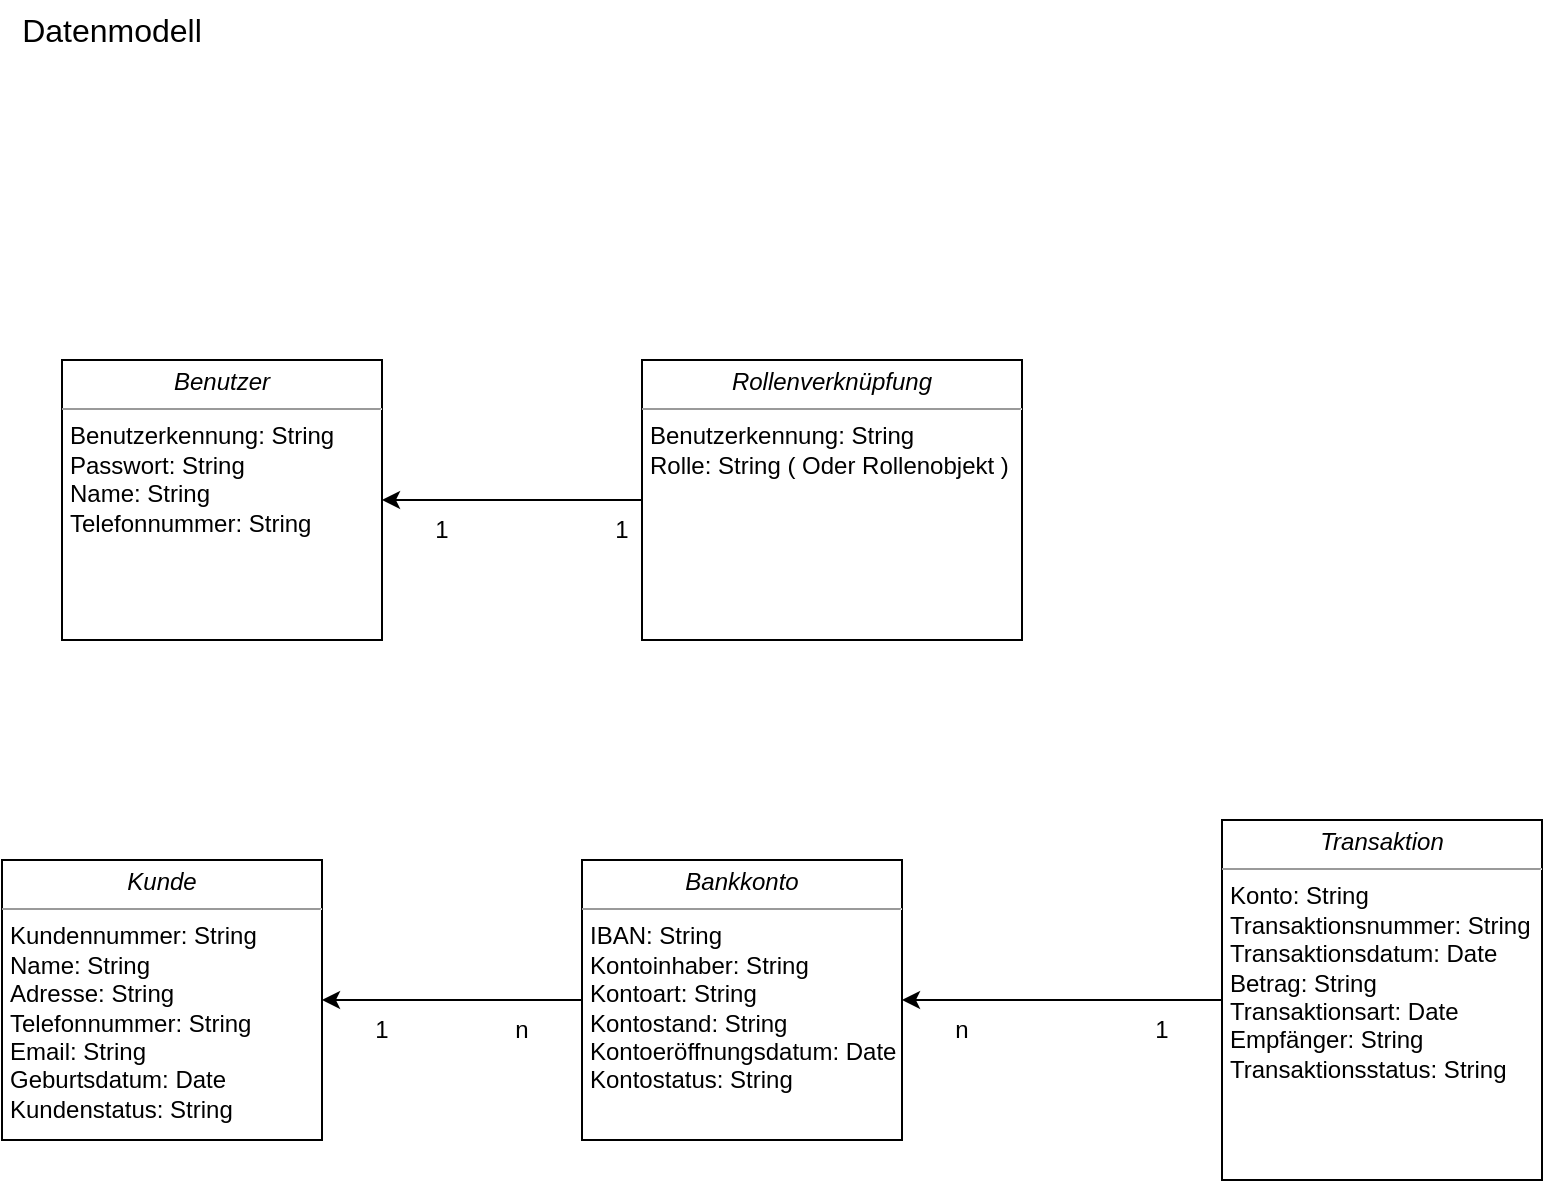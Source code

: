 <mxfile version="26.2.10" pages="2">
  <diagram name="Datenmodell" id="c4acf3e9-155e-7222-9cf6-157b1a14988f">
    <mxGraphModel dx="1044" dy="508" grid="1" gridSize="10" guides="1" tooltips="1" connect="1" arrows="1" fold="1" page="1" pageScale="1" pageWidth="850" pageHeight="1100" background="none" math="0" shadow="0">
      <root>
        <mxCell id="0" />
        <mxCell id="1" parent="0" />
        <mxCell id="5d2195bd80daf111-18" value="&lt;p style=&quot;margin:0px;margin-top:4px;text-align:center;&quot;&gt;&lt;i&gt;Benutzer&lt;/i&gt;&lt;/p&gt;&lt;hr size=&quot;1&quot;&gt;&lt;p style=&quot;margin:0px;margin-left:4px;&quot;&gt;Benutzerkennung: String&lt;br&gt;Passwort: String&lt;/p&gt;&lt;p style=&quot;margin:0px;margin-left:4px;&quot;&gt;Name: String&lt;/p&gt;&lt;p style=&quot;margin:0px;margin-left:4px;&quot;&gt;Telefonnummer: String&lt;/p&gt;&lt;p style=&quot;margin:0px;margin-left:4px;&quot;&gt;&lt;br&gt;&lt;/p&gt;" style="verticalAlign=top;align=left;overflow=fill;fontSize=12;fontFamily=Helvetica;html=1;rounded=0;shadow=0;comic=0;labelBackgroundColor=none;strokeWidth=1" parent="1" vertex="1">
          <mxGeometry x="50" y="190" width="160" height="140" as="geometry" />
        </mxCell>
        <mxCell id="8VdmQcnPT38chv_HORw9-2" value="" style="edgeStyle=orthogonalEdgeStyle;rounded=0;orthogonalLoop=1;jettySize=auto;html=1;" parent="1" source="Z0etsLBBXspUUZ8_k3zE-2" target="5d2195bd80daf111-18" edge="1">
          <mxGeometry relative="1" as="geometry" />
        </mxCell>
        <mxCell id="Z0etsLBBXspUUZ8_k3zE-2" value="&lt;p style=&quot;margin:0px;margin-top:4px;text-align:center;&quot;&gt;&lt;i&gt;Rollenverknüpfung&lt;/i&gt;&lt;/p&gt;&lt;hr size=&quot;1&quot;&gt;&lt;p style=&quot;margin:0px;margin-left:4px;&quot;&gt;Benutzerkennung: String&lt;br&gt;Rolle: String ( Oder Rollenobjekt )&amp;nbsp;&lt;/p&gt;&lt;p style=&quot;margin:0px;margin-left:4px;&quot;&gt;&lt;br&gt;&lt;/p&gt;" style="verticalAlign=top;align=left;overflow=fill;fontSize=12;fontFamily=Helvetica;html=1;rounded=0;shadow=0;comic=0;labelBackgroundColor=none;strokeWidth=1" parent="1" vertex="1">
          <mxGeometry x="340" y="190" width="190" height="140" as="geometry" />
        </mxCell>
        <mxCell id="Z0etsLBBXspUUZ8_k3zE-3" value="&lt;p style=&quot;margin:0px;margin-top:4px;text-align:center;&quot;&gt;&lt;i&gt;Kunde&lt;/i&gt;&lt;/p&gt;&lt;hr size=&quot;1&quot;&gt;&lt;p style=&quot;margin:0px;margin-left:4px;&quot;&gt;Kundennummer: String&lt;br&gt;&lt;/p&gt;&lt;p style=&quot;margin:0px;margin-left:4px;&quot;&gt;Name: String&lt;/p&gt;&lt;p style=&quot;margin:0px;margin-left:4px;&quot;&gt;Adresse: String&lt;/p&gt;&lt;p style=&quot;margin:0px;margin-left:4px;&quot;&gt;Telefonnummer: String&lt;/p&gt;&lt;p style=&quot;margin:0px;margin-left:4px;&quot;&gt;Email: String&lt;/p&gt;&lt;p style=&quot;margin:0px;margin-left:4px;&quot;&gt;Geburtsdatum: Date&lt;/p&gt;&lt;p style=&quot;margin:0px;margin-left:4px;&quot;&gt;Kundenstatus: String&lt;/p&gt;" style="verticalAlign=top;align=left;overflow=fill;fontSize=12;fontFamily=Helvetica;html=1;rounded=0;shadow=0;comic=0;labelBackgroundColor=none;strokeWidth=1" parent="1" vertex="1">
          <mxGeometry x="20" y="440" width="160" height="140" as="geometry" />
        </mxCell>
        <mxCell id="8VdmQcnPT38chv_HORw9-17" style="edgeStyle=orthogonalEdgeStyle;rounded=0;orthogonalLoop=1;jettySize=auto;html=1;entryX=1;entryY=0.5;entryDx=0;entryDy=0;" parent="1" source="Z0etsLBBXspUUZ8_k3zE-5" target="Z0etsLBBXspUUZ8_k3zE-3" edge="1">
          <mxGeometry relative="1" as="geometry" />
        </mxCell>
        <mxCell id="Z0etsLBBXspUUZ8_k3zE-5" value="&lt;p style=&quot;margin:0px;margin-top:4px;text-align:center;&quot;&gt;&lt;i&gt;Bankkonto&lt;/i&gt;&lt;/p&gt;&lt;hr size=&quot;1&quot;&gt;&lt;p style=&quot;margin:0px;margin-left:4px;&quot;&gt;IBAN: String&lt;br&gt;&lt;/p&gt;&lt;p style=&quot;margin:0px;margin-left:4px;&quot;&gt;Kontoinhaber: String&lt;/p&gt;&lt;p style=&quot;margin:0px;margin-left:4px;&quot;&gt;Kontoart: String&lt;/p&gt;&lt;p style=&quot;margin:0px;margin-left:4px;&quot;&gt;Kontostand: String&lt;/p&gt;&lt;p style=&quot;margin:0px;margin-left:4px;&quot;&gt;Kontoeröffnungsdatum: Date&lt;/p&gt;&lt;p style=&quot;margin:0px;margin-left:4px;&quot;&gt;Kontostatus: String&lt;/p&gt;" style="verticalAlign=top;align=left;overflow=fill;fontSize=12;fontFamily=Helvetica;html=1;rounded=0;shadow=0;comic=0;labelBackgroundColor=none;strokeWidth=1" parent="1" vertex="1">
          <mxGeometry x="310" y="440" width="160" height="140" as="geometry" />
        </mxCell>
        <mxCell id="8VdmQcnPT38chv_HORw9-6" style="edgeStyle=orthogonalEdgeStyle;rounded=0;orthogonalLoop=1;jettySize=auto;html=1;entryX=1;entryY=0.5;entryDx=0;entryDy=0;" parent="1" source="Z0etsLBBXspUUZ8_k3zE-6" target="Z0etsLBBXspUUZ8_k3zE-5" edge="1">
          <mxGeometry relative="1" as="geometry" />
        </mxCell>
        <mxCell id="Z0etsLBBXspUUZ8_k3zE-6" value="&lt;p style=&quot;margin:0px;margin-top:4px;text-align:center;&quot;&gt;&lt;i&gt;Transaktion&lt;/i&gt;&lt;/p&gt;&lt;hr size=&quot;1&quot;&gt;&lt;p style=&quot;margin:0px;margin-left:4px;&quot;&gt;Konto: String&lt;br&gt;&lt;/p&gt;&lt;p style=&quot;margin:0px;margin-left:4px;&quot;&gt;Transaktionsnummer: String&lt;/p&gt;&lt;p style=&quot;margin:0px;margin-left:4px;&quot;&gt;Transaktionsdatum: Date&lt;/p&gt;&lt;p style=&quot;margin:0px;margin-left:4px;&quot;&gt;Betrag: String&lt;/p&gt;&lt;p style=&quot;margin:0px;margin-left:4px;&quot;&gt;Transaktionsart: Date&lt;/p&gt;&lt;p style=&quot;margin:0px;margin-left:4px;&quot;&gt;Empfänger: String&lt;/p&gt;&lt;p style=&quot;margin:0px;margin-left:4px;&quot;&gt;Transaktionsstatus: String&lt;/p&gt;" style="verticalAlign=top;align=left;overflow=fill;fontSize=12;fontFamily=Helvetica;html=1;rounded=0;shadow=0;comic=0;labelBackgroundColor=none;strokeWidth=1" parent="1" vertex="1">
          <mxGeometry x="630" y="420" width="160" height="180" as="geometry" />
        </mxCell>
        <mxCell id="8VdmQcnPT38chv_HORw9-3" value="1" style="text;html=1;align=center;verticalAlign=middle;whiteSpace=wrap;rounded=0;" parent="1" vertex="1">
          <mxGeometry x="300" y="260" width="60" height="30" as="geometry" />
        </mxCell>
        <mxCell id="8VdmQcnPT38chv_HORw9-5" value="1" style="text;html=1;align=center;verticalAlign=middle;whiteSpace=wrap;rounded=0;" parent="1" vertex="1">
          <mxGeometry x="210" y="260" width="60" height="30" as="geometry" />
        </mxCell>
        <mxCell id="8VdmQcnPT38chv_HORw9-9" value="1" style="text;html=1;align=center;verticalAlign=middle;whiteSpace=wrap;rounded=0;" parent="1" vertex="1">
          <mxGeometry x="570" y="510" width="60" height="30" as="geometry" />
        </mxCell>
        <mxCell id="8VdmQcnPT38chv_HORw9-10" value="n" style="text;html=1;align=center;verticalAlign=middle;whiteSpace=wrap;rounded=0;" parent="1" vertex="1">
          <mxGeometry x="470" y="510" width="60" height="30" as="geometry" />
        </mxCell>
        <mxCell id="8VdmQcnPT38chv_HORw9-11" value="1" style="text;html=1;align=center;verticalAlign=middle;whiteSpace=wrap;rounded=0;" parent="1" vertex="1">
          <mxGeometry x="180" y="510" width="60" height="30" as="geometry" />
        </mxCell>
        <mxCell id="8VdmQcnPT38chv_HORw9-12" value="n" style="text;html=1;align=center;verticalAlign=middle;whiteSpace=wrap;rounded=0;" parent="1" vertex="1">
          <mxGeometry x="250" y="510" width="60" height="30" as="geometry" />
        </mxCell>
        <mxCell id="9hLuuKJGwngzi_8cxaEI-1" value="Datenmodell" style="text;strokeColor=none;fillColor=none;html=1;align=center;verticalAlign=middle;whiteSpace=wrap;rounded=0;fontSize=16;" parent="1" vertex="1">
          <mxGeometry x="20" y="10" width="110" height="30" as="geometry" />
        </mxCell>
      </root>
    </mxGraphModel>
  </diagram>
  <diagram id="qL2NnjRQjdQgOjW0ESIW" name="Anwendungsfallmodell">
    <mxGraphModel dx="3844" dy="1708" grid="0" gridSize="10" guides="1" tooltips="1" connect="1" arrows="1" fold="1" page="0" pageScale="1" pageWidth="827" pageHeight="1169" math="0" shadow="0">
      <root>
        <mxCell id="0" />
        <mxCell id="1" parent="0" />
        <mxCell id="QJYdXnABjzxTu_YOuyMo-1" value="Anwendungsfallmodell" style="text;strokeColor=none;fillColor=none;html=1;align=center;verticalAlign=middle;whiteSpace=wrap;rounded=0;fontSize=16;" parent="1" vertex="1">
          <mxGeometry x="-2250" y="-1141" width="189" height="30" as="geometry" />
        </mxCell>
        <mxCell id="5pvtJaNoTowh3pFW2rUU-2" value="&lt;div&gt;Kundenservice&lt;/div&gt;" style="shape=umlActor;verticalLabelPosition=bottom;verticalAlign=top;html=1;outlineConnect=0;" vertex="1" parent="1">
          <mxGeometry x="-2397" y="-1067" width="30" height="60" as="geometry" />
        </mxCell>
        <mxCell id="8fA6ZSBMHwZi45fozLJX-1" value="" style="rounded=0;whiteSpace=wrap;html=1;" vertex="1" parent="1">
          <mxGeometry x="-1616" y="-798" width="160" height="80" as="geometry" />
        </mxCell>
        <mxCell id="5pvtJaNoTowh3pFW2rUU-3" value="&lt;div&gt;Admin&lt;/div&gt;&lt;div&gt;&lt;br&gt;&lt;/div&gt;&lt;div&gt;&lt;br&gt;&lt;/div&gt;" style="shape=umlActor;verticalLabelPosition=bottom;verticalAlign=top;html=1;outlineConnect=0;" vertex="1" parent="1">
          <mxGeometry x="-2397" y="-859" width="30" height="60" as="geometry" />
        </mxCell>
        <mxCell id="BPHc0PbeHajEXwLzNZIl-1" value="Kreditmitarbeiter" style="shape=umlActor;verticalLabelPosition=bottom;verticalAlign=top;html=1;outlineConnect=0;" vertex="1" parent="1">
          <mxGeometry x="-2397" y="-960" width="30" height="60" as="geometry" />
        </mxCell>
        <mxCell id="BPHc0PbeHajEXwLzNZIl-3" value="" style="ellipse;whiteSpace=wrap;html=1;" vertex="1" parent="1">
          <mxGeometry x="-2199" y="-1011" width="120" height="80" as="geometry" />
        </mxCell>
      </root>
    </mxGraphModel>
  </diagram>
</mxfile>
